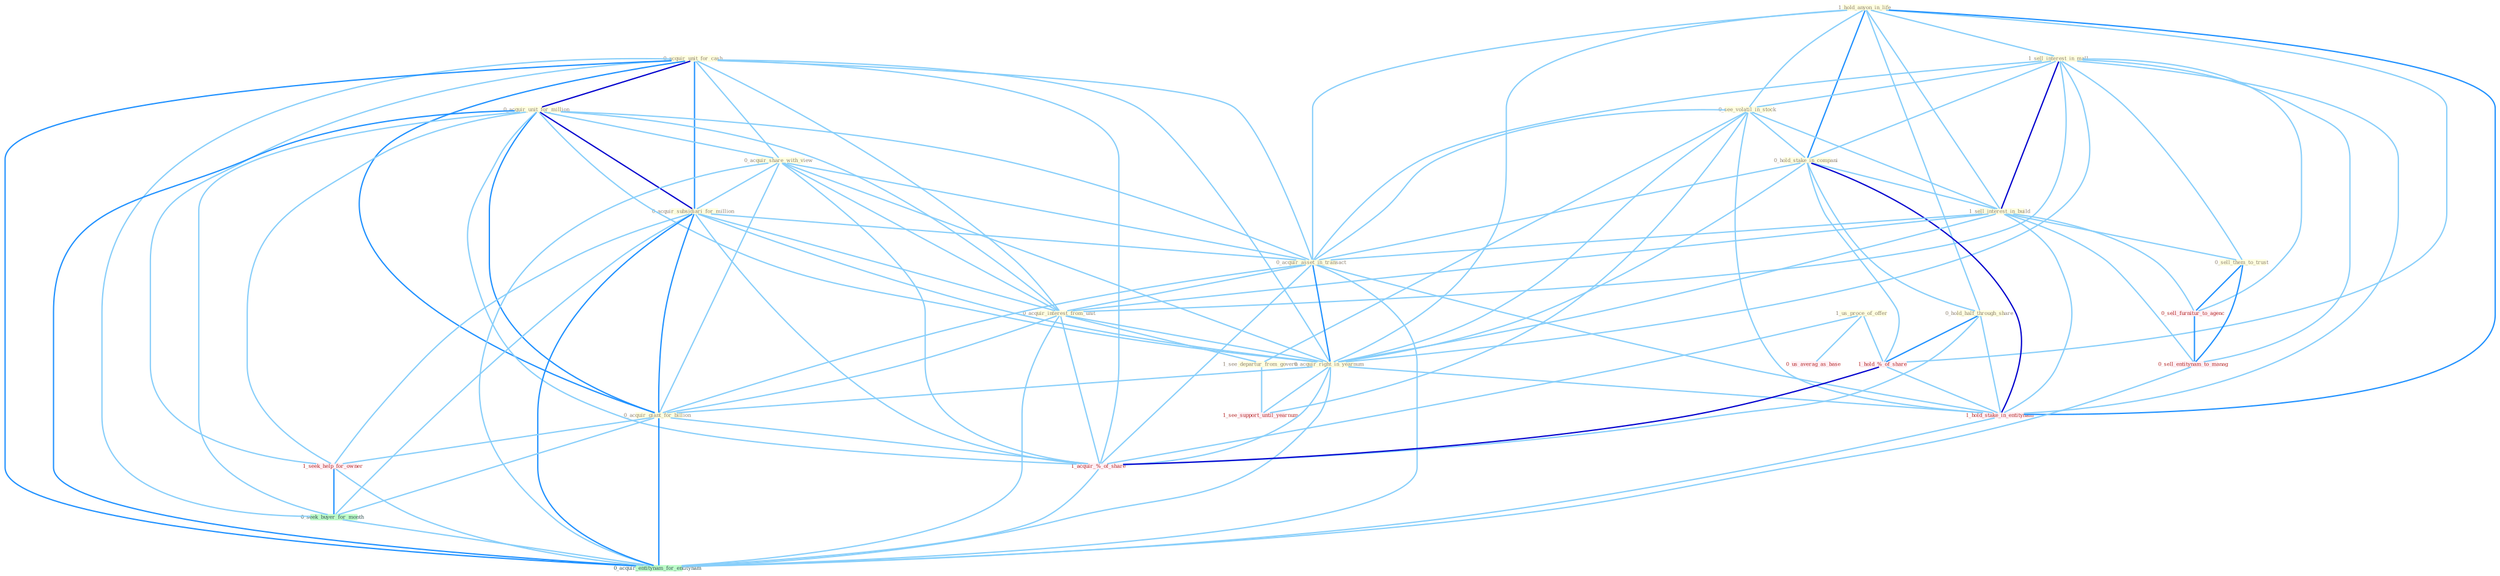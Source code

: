 Graph G{ 
    node
    [shape=polygon,style=filled,width=.5,height=.06,color="#BDFCC9",fixedsize=true,fontsize=4,
    fontcolor="#2f4f4f"];
    {node
    [color="#ffffe0", fontcolor="#8b7d6b"] "0_acquir_unit_for_cash " "1_us_proce_of_offer " "1_hold_anyon_in_life " "1_sell_interest_in_mall " "0_see_volatil_in_stock " "0_hold_stake_in_compani " "1_sell_interest_in_build " "0_acquir_unit_for_million " "0_hold_half_through_share " "0_acquir_share_with_view " "0_acquir_subsidiari_for_million " "0_acquir_asset_in_transact " "0_sell_them_to_trust " "0_acquir_interest_from_unit " "0_acquir_right_in_yearnum " "0_acquir_giant_for_billion " "1_see_departur_from_govern "}
{node [color="#fff0f5", fontcolor="#b22222"] "1_hold_%_of_share " "1_hold_stake_in_entitynam " "1_seek_help_for_owner " "1_acquir_%_of_share " "1_see_support_until_yearnum " "0_sell_furnitur_to_agenc " "0_us_averag_as_base " "0_sell_entitynam_to_manag "}
edge [color="#B0E2FF"];

	"0_acquir_unit_for_cash " -- "0_acquir_unit_for_million " [w="3", color="#0000cd" , len=0.6];
	"0_acquir_unit_for_cash " -- "0_acquir_share_with_view " [w="1", color="#87cefa" ];
	"0_acquir_unit_for_cash " -- "0_acquir_subsidiari_for_million " [w="2", color="#1e90ff" , len=0.8];
	"0_acquir_unit_for_cash " -- "0_acquir_asset_in_transact " [w="1", color="#87cefa" ];
	"0_acquir_unit_for_cash " -- "0_acquir_interest_from_unit " [w="1", color="#87cefa" ];
	"0_acquir_unit_for_cash " -- "0_acquir_right_in_yearnum " [w="1", color="#87cefa" ];
	"0_acquir_unit_for_cash " -- "0_acquir_giant_for_billion " [w="2", color="#1e90ff" , len=0.8];
	"0_acquir_unit_for_cash " -- "1_seek_help_for_owner " [w="1", color="#87cefa" ];
	"0_acquir_unit_for_cash " -- "0_seek_buyer_for_month " [w="1", color="#87cefa" ];
	"0_acquir_unit_for_cash " -- "1_acquir_%_of_share " [w="1", color="#87cefa" ];
	"0_acquir_unit_for_cash " -- "0_acquir_entitynam_for_entitynam " [w="2", color="#1e90ff" , len=0.8];
	"1_us_proce_of_offer " -- "1_hold_%_of_share " [w="1", color="#87cefa" ];
	"1_us_proce_of_offer " -- "1_acquir_%_of_share " [w="1", color="#87cefa" ];
	"1_us_proce_of_offer " -- "0_us_averag_as_base " [w="1", color="#87cefa" ];
	"1_hold_anyon_in_life " -- "1_sell_interest_in_mall " [w="1", color="#87cefa" ];
	"1_hold_anyon_in_life " -- "0_see_volatil_in_stock " [w="1", color="#87cefa" ];
	"1_hold_anyon_in_life " -- "0_hold_stake_in_compani " [w="2", color="#1e90ff" , len=0.8];
	"1_hold_anyon_in_life " -- "1_sell_interest_in_build " [w="1", color="#87cefa" ];
	"1_hold_anyon_in_life " -- "0_hold_half_through_share " [w="1", color="#87cefa" ];
	"1_hold_anyon_in_life " -- "0_acquir_asset_in_transact " [w="1", color="#87cefa" ];
	"1_hold_anyon_in_life " -- "0_acquir_right_in_yearnum " [w="1", color="#87cefa" ];
	"1_hold_anyon_in_life " -- "1_hold_%_of_share " [w="1", color="#87cefa" ];
	"1_hold_anyon_in_life " -- "1_hold_stake_in_entitynam " [w="2", color="#1e90ff" , len=0.8];
	"1_sell_interest_in_mall " -- "0_see_volatil_in_stock " [w="1", color="#87cefa" ];
	"1_sell_interest_in_mall " -- "0_hold_stake_in_compani " [w="1", color="#87cefa" ];
	"1_sell_interest_in_mall " -- "1_sell_interest_in_build " [w="3", color="#0000cd" , len=0.6];
	"1_sell_interest_in_mall " -- "0_acquir_asset_in_transact " [w="1", color="#87cefa" ];
	"1_sell_interest_in_mall " -- "0_sell_them_to_trust " [w="1", color="#87cefa" ];
	"1_sell_interest_in_mall " -- "0_acquir_interest_from_unit " [w="1", color="#87cefa" ];
	"1_sell_interest_in_mall " -- "0_acquir_right_in_yearnum " [w="1", color="#87cefa" ];
	"1_sell_interest_in_mall " -- "1_hold_stake_in_entitynam " [w="1", color="#87cefa" ];
	"1_sell_interest_in_mall " -- "0_sell_furnitur_to_agenc " [w="1", color="#87cefa" ];
	"1_sell_interest_in_mall " -- "0_sell_entitynam_to_manag " [w="1", color="#87cefa" ];
	"0_see_volatil_in_stock " -- "0_hold_stake_in_compani " [w="1", color="#87cefa" ];
	"0_see_volatil_in_stock " -- "1_sell_interest_in_build " [w="1", color="#87cefa" ];
	"0_see_volatil_in_stock " -- "0_acquir_asset_in_transact " [w="1", color="#87cefa" ];
	"0_see_volatil_in_stock " -- "0_acquir_right_in_yearnum " [w="1", color="#87cefa" ];
	"0_see_volatil_in_stock " -- "1_see_departur_from_govern " [w="1", color="#87cefa" ];
	"0_see_volatil_in_stock " -- "1_hold_stake_in_entitynam " [w="1", color="#87cefa" ];
	"0_see_volatil_in_stock " -- "1_see_support_until_yearnum " [w="1", color="#87cefa" ];
	"0_hold_stake_in_compani " -- "1_sell_interest_in_build " [w="1", color="#87cefa" ];
	"0_hold_stake_in_compani " -- "0_hold_half_through_share " [w="1", color="#87cefa" ];
	"0_hold_stake_in_compani " -- "0_acquir_asset_in_transact " [w="1", color="#87cefa" ];
	"0_hold_stake_in_compani " -- "0_acquir_right_in_yearnum " [w="1", color="#87cefa" ];
	"0_hold_stake_in_compani " -- "1_hold_%_of_share " [w="1", color="#87cefa" ];
	"0_hold_stake_in_compani " -- "1_hold_stake_in_entitynam " [w="3", color="#0000cd" , len=0.6];
	"1_sell_interest_in_build " -- "0_acquir_asset_in_transact " [w="1", color="#87cefa" ];
	"1_sell_interest_in_build " -- "0_sell_them_to_trust " [w="1", color="#87cefa" ];
	"1_sell_interest_in_build " -- "0_acquir_interest_from_unit " [w="1", color="#87cefa" ];
	"1_sell_interest_in_build " -- "0_acquir_right_in_yearnum " [w="1", color="#87cefa" ];
	"1_sell_interest_in_build " -- "1_hold_stake_in_entitynam " [w="1", color="#87cefa" ];
	"1_sell_interest_in_build " -- "0_sell_furnitur_to_agenc " [w="1", color="#87cefa" ];
	"1_sell_interest_in_build " -- "0_sell_entitynam_to_manag " [w="1", color="#87cefa" ];
	"0_acquir_unit_for_million " -- "0_acquir_share_with_view " [w="1", color="#87cefa" ];
	"0_acquir_unit_for_million " -- "0_acquir_subsidiari_for_million " [w="3", color="#0000cd" , len=0.6];
	"0_acquir_unit_for_million " -- "0_acquir_asset_in_transact " [w="1", color="#87cefa" ];
	"0_acquir_unit_for_million " -- "0_acquir_interest_from_unit " [w="1", color="#87cefa" ];
	"0_acquir_unit_for_million " -- "0_acquir_right_in_yearnum " [w="1", color="#87cefa" ];
	"0_acquir_unit_for_million " -- "0_acquir_giant_for_billion " [w="2", color="#1e90ff" , len=0.8];
	"0_acquir_unit_for_million " -- "1_seek_help_for_owner " [w="1", color="#87cefa" ];
	"0_acquir_unit_for_million " -- "0_seek_buyer_for_month " [w="1", color="#87cefa" ];
	"0_acquir_unit_for_million " -- "1_acquir_%_of_share " [w="1", color="#87cefa" ];
	"0_acquir_unit_for_million " -- "0_acquir_entitynam_for_entitynam " [w="2", color="#1e90ff" , len=0.8];
	"0_hold_half_through_share " -- "1_hold_%_of_share " [w="2", color="#1e90ff" , len=0.8];
	"0_hold_half_through_share " -- "1_hold_stake_in_entitynam " [w="1", color="#87cefa" ];
	"0_hold_half_through_share " -- "1_acquir_%_of_share " [w="1", color="#87cefa" ];
	"0_acquir_share_with_view " -- "0_acquir_subsidiari_for_million " [w="1", color="#87cefa" ];
	"0_acquir_share_with_view " -- "0_acquir_asset_in_transact " [w="1", color="#87cefa" ];
	"0_acquir_share_with_view " -- "0_acquir_interest_from_unit " [w="1", color="#87cefa" ];
	"0_acquir_share_with_view " -- "0_acquir_right_in_yearnum " [w="1", color="#87cefa" ];
	"0_acquir_share_with_view " -- "0_acquir_giant_for_billion " [w="1", color="#87cefa" ];
	"0_acquir_share_with_view " -- "1_acquir_%_of_share " [w="1", color="#87cefa" ];
	"0_acquir_share_with_view " -- "0_acquir_entitynam_for_entitynam " [w="1", color="#87cefa" ];
	"0_acquir_subsidiari_for_million " -- "0_acquir_asset_in_transact " [w="1", color="#87cefa" ];
	"0_acquir_subsidiari_for_million " -- "0_acquir_interest_from_unit " [w="1", color="#87cefa" ];
	"0_acquir_subsidiari_for_million " -- "0_acquir_right_in_yearnum " [w="1", color="#87cefa" ];
	"0_acquir_subsidiari_for_million " -- "0_acquir_giant_for_billion " [w="2", color="#1e90ff" , len=0.8];
	"0_acquir_subsidiari_for_million " -- "1_seek_help_for_owner " [w="1", color="#87cefa" ];
	"0_acquir_subsidiari_for_million " -- "0_seek_buyer_for_month " [w="1", color="#87cefa" ];
	"0_acquir_subsidiari_for_million " -- "1_acquir_%_of_share " [w="1", color="#87cefa" ];
	"0_acquir_subsidiari_for_million " -- "0_acquir_entitynam_for_entitynam " [w="2", color="#1e90ff" , len=0.8];
	"0_acquir_asset_in_transact " -- "0_acquir_interest_from_unit " [w="1", color="#87cefa" ];
	"0_acquir_asset_in_transact " -- "0_acquir_right_in_yearnum " [w="2", color="#1e90ff" , len=0.8];
	"0_acquir_asset_in_transact " -- "0_acquir_giant_for_billion " [w="1", color="#87cefa" ];
	"0_acquir_asset_in_transact " -- "1_hold_stake_in_entitynam " [w="1", color="#87cefa" ];
	"0_acquir_asset_in_transact " -- "1_acquir_%_of_share " [w="1", color="#87cefa" ];
	"0_acquir_asset_in_transact " -- "0_acquir_entitynam_for_entitynam " [w="1", color="#87cefa" ];
	"0_sell_them_to_trust " -- "0_sell_furnitur_to_agenc " [w="2", color="#1e90ff" , len=0.8];
	"0_sell_them_to_trust " -- "0_sell_entitynam_to_manag " [w="2", color="#1e90ff" , len=0.8];
	"0_acquir_interest_from_unit " -- "0_acquir_right_in_yearnum " [w="1", color="#87cefa" ];
	"0_acquir_interest_from_unit " -- "0_acquir_giant_for_billion " [w="1", color="#87cefa" ];
	"0_acquir_interest_from_unit " -- "1_see_departur_from_govern " [w="1", color="#87cefa" ];
	"0_acquir_interest_from_unit " -- "1_acquir_%_of_share " [w="1", color="#87cefa" ];
	"0_acquir_interest_from_unit " -- "0_acquir_entitynam_for_entitynam " [w="1", color="#87cefa" ];
	"0_acquir_right_in_yearnum " -- "0_acquir_giant_for_billion " [w="1", color="#87cefa" ];
	"0_acquir_right_in_yearnum " -- "1_hold_stake_in_entitynam " [w="1", color="#87cefa" ];
	"0_acquir_right_in_yearnum " -- "1_acquir_%_of_share " [w="1", color="#87cefa" ];
	"0_acquir_right_in_yearnum " -- "1_see_support_until_yearnum " [w="1", color="#87cefa" ];
	"0_acquir_right_in_yearnum " -- "0_acquir_entitynam_for_entitynam " [w="1", color="#87cefa" ];
	"0_acquir_giant_for_billion " -- "1_seek_help_for_owner " [w="1", color="#87cefa" ];
	"0_acquir_giant_for_billion " -- "0_seek_buyer_for_month " [w="1", color="#87cefa" ];
	"0_acquir_giant_for_billion " -- "1_acquir_%_of_share " [w="1", color="#87cefa" ];
	"0_acquir_giant_for_billion " -- "0_acquir_entitynam_for_entitynam " [w="2", color="#1e90ff" , len=0.8];
	"1_see_departur_from_govern " -- "1_see_support_until_yearnum " [w="1", color="#87cefa" ];
	"1_hold_%_of_share " -- "1_hold_stake_in_entitynam " [w="1", color="#87cefa" ];
	"1_hold_%_of_share " -- "1_acquir_%_of_share " [w="3", color="#0000cd" , len=0.6];
	"1_hold_stake_in_entitynam " -- "0_acquir_entitynam_for_entitynam " [w="1", color="#87cefa" ];
	"1_seek_help_for_owner " -- "0_seek_buyer_for_month " [w="2", color="#1e90ff" , len=0.8];
	"1_seek_help_for_owner " -- "0_acquir_entitynam_for_entitynam " [w="1", color="#87cefa" ];
	"0_seek_buyer_for_month " -- "0_acquir_entitynam_for_entitynam " [w="1", color="#87cefa" ];
	"1_acquir_%_of_share " -- "0_acquir_entitynam_for_entitynam " [w="1", color="#87cefa" ];
	"0_sell_furnitur_to_agenc " -- "0_sell_entitynam_to_manag " [w="2", color="#1e90ff" , len=0.8];
	"0_sell_entitynam_to_manag " -- "0_acquir_entitynam_for_entitynam " [w="1", color="#87cefa" ];
}